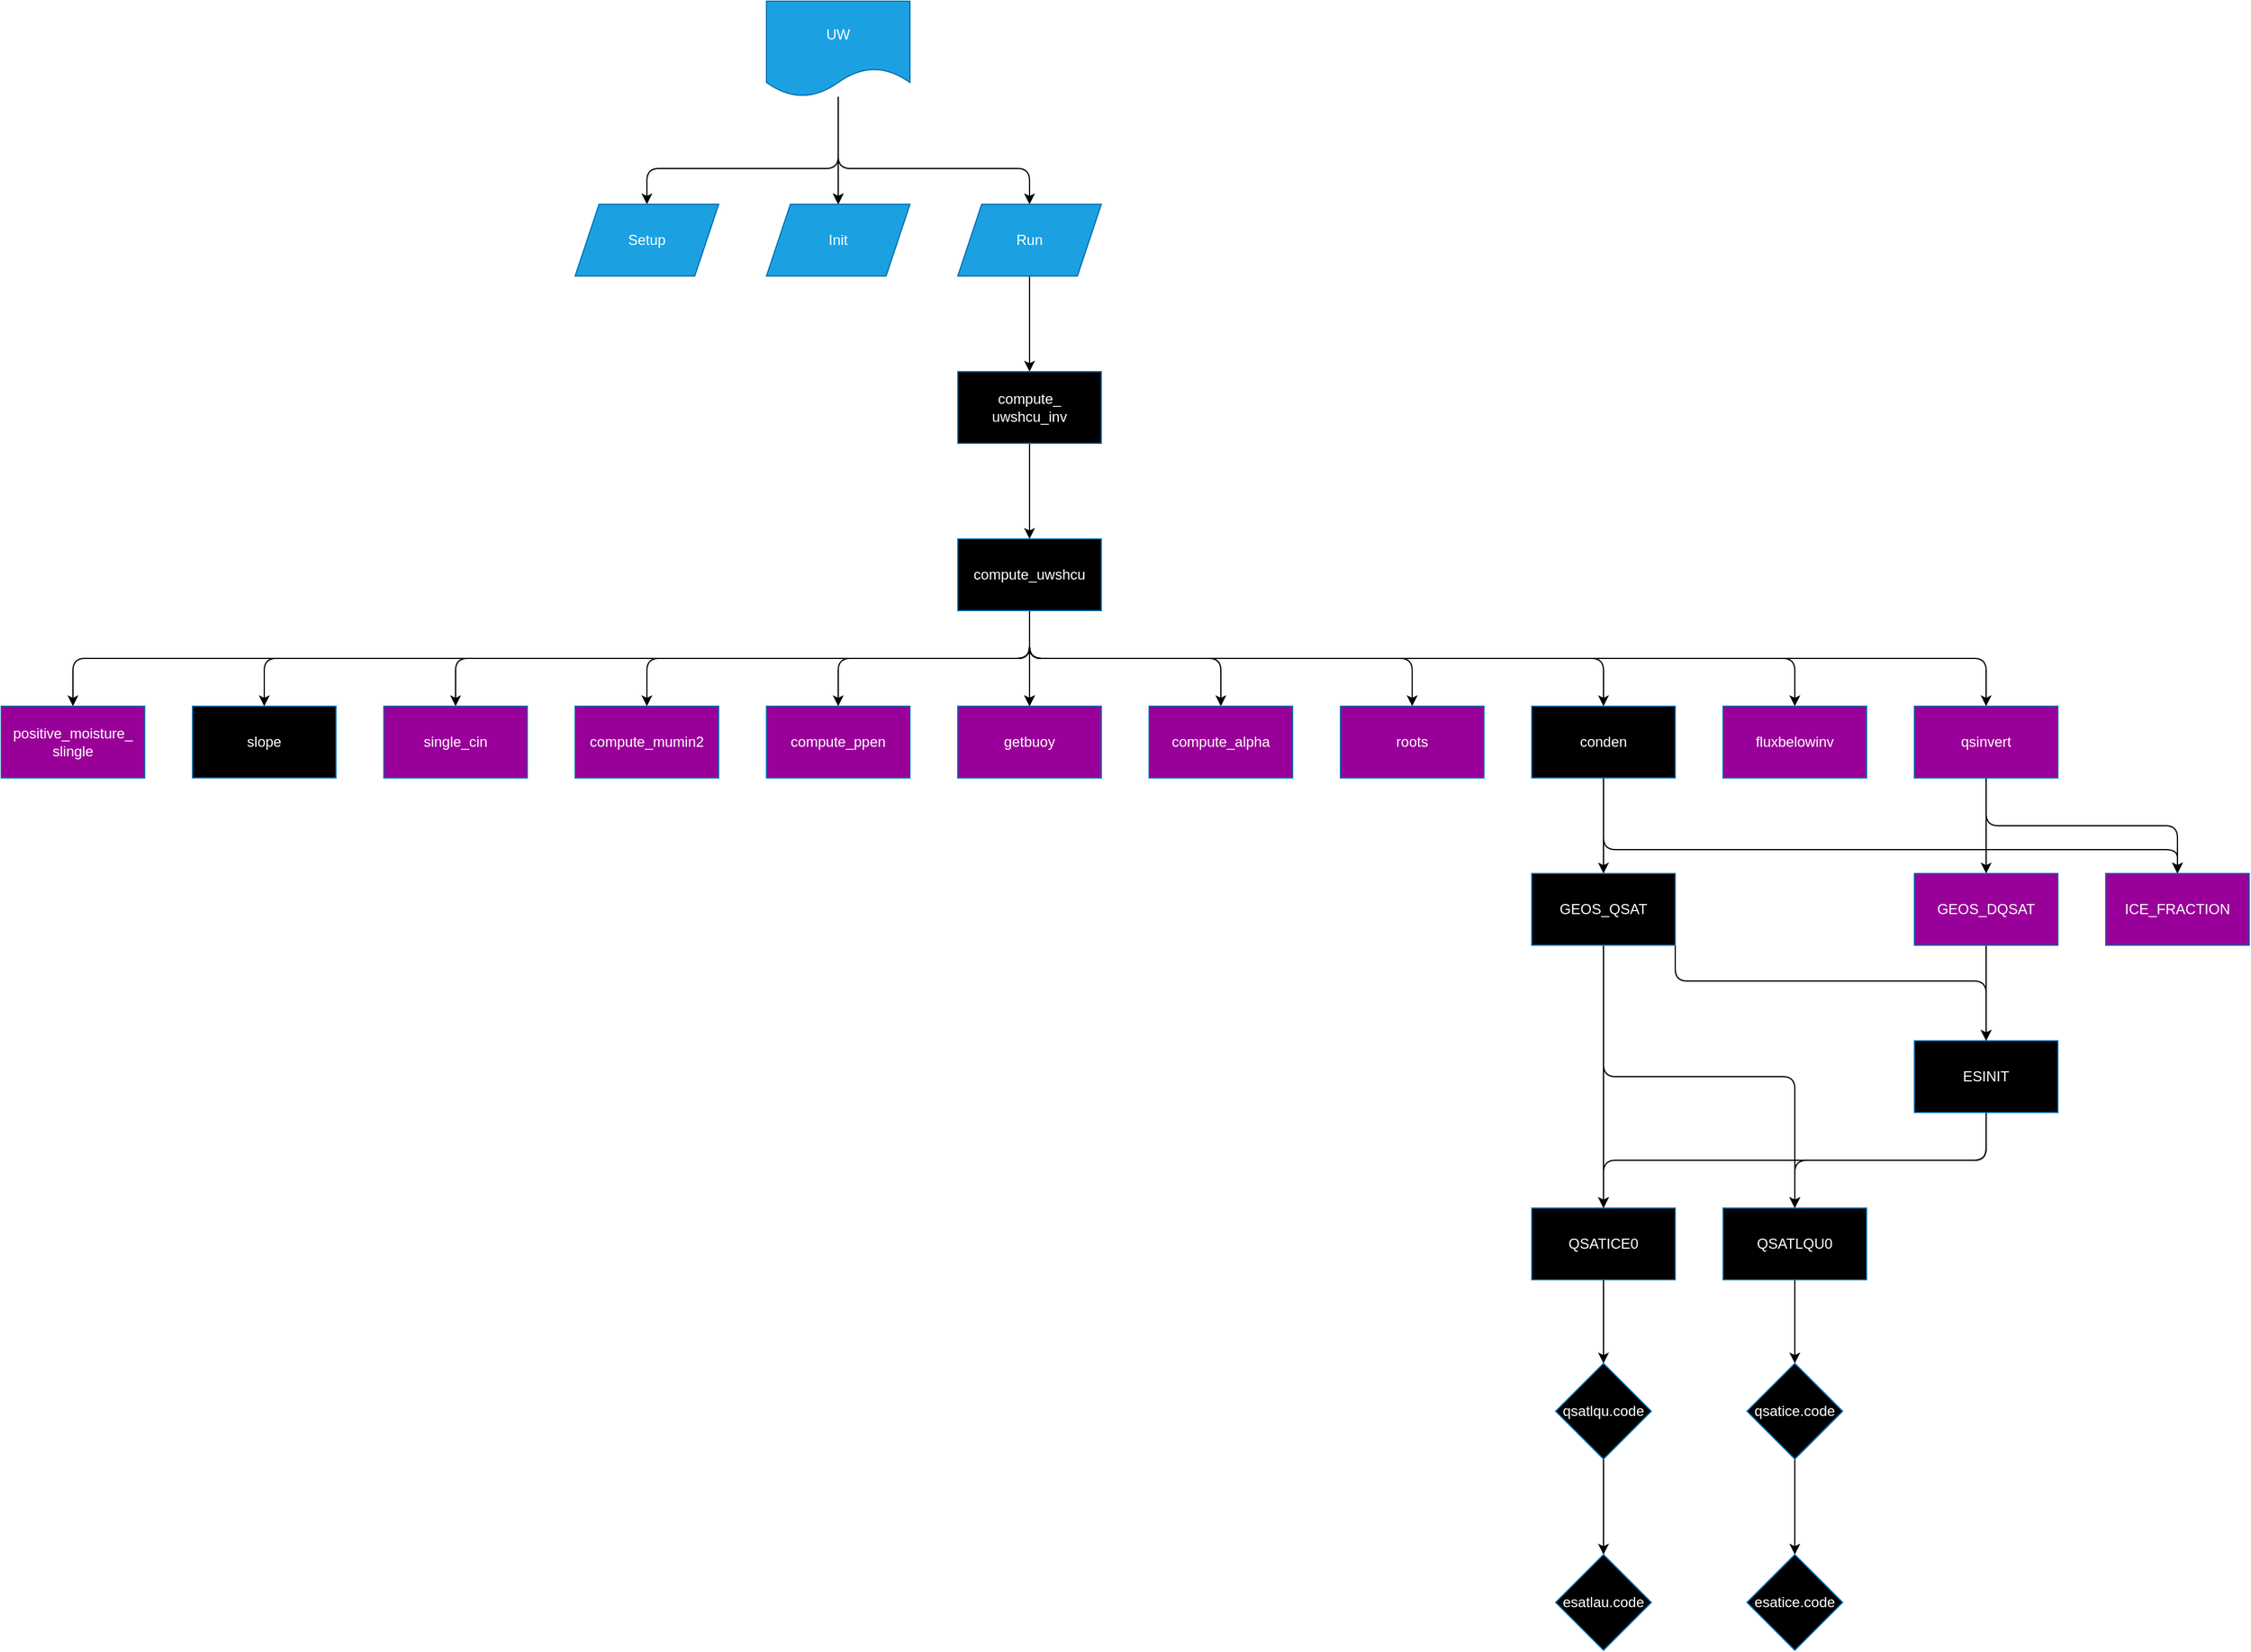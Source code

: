 <mxfile>
    <diagram name="Page-1" id="TWxsnh-rBOKwKERJ7GCM">
        <mxGraphModel dx="3004" dy="1267" grid="1" gridSize="10" guides="1" tooltips="1" connect="1" arrows="1" fold="1" page="1" pageScale="1" pageWidth="850" pageHeight="1100" math="0" shadow="0">
            <root>
                <mxCell id="0"/>
                <mxCell id="1" parent="0"/>
                <mxCell id="65" value="" style="edgeStyle=none;html=1;" edge="1" parent="1" source="63" target="64">
                    <mxGeometry relative="1" as="geometry"/>
                </mxCell>
                <mxCell id="66" value="" style="edgeStyle=orthogonalEdgeStyle;html=1;" edge="1" parent="1" source="63" target="64">
                    <mxGeometry relative="1" as="geometry"/>
                </mxCell>
                <mxCell id="70" value="" style="edgeStyle=orthogonalEdgeStyle;html=1;" edge="1" parent="1" target="69">
                    <mxGeometry relative="1" as="geometry">
                        <mxPoint x="440" y="360" as="sourcePoint"/>
                        <Array as="points">
                            <mxPoint x="440" y="420"/>
                            <mxPoint x="280" y="420"/>
                        </Array>
                    </mxGeometry>
                </mxCell>
                <mxCell id="72" value="" style="edgeStyle=orthogonalEdgeStyle;html=1;" edge="1" parent="1" target="71">
                    <mxGeometry relative="1" as="geometry">
                        <mxPoint x="440" y="360" as="sourcePoint"/>
                        <Array as="points">
                            <mxPoint x="440" y="420"/>
                            <mxPoint x="600" y="420"/>
                        </Array>
                    </mxGeometry>
                </mxCell>
                <mxCell id="63" value="UW" style="shape=document;whiteSpace=wrap;html=1;boundedLbl=1;fillColor=#1ba1e2;fontColor=#ffffff;strokeColor=#006EAF;" vertex="1" parent="1">
                    <mxGeometry x="380" y="280" width="120" height="80" as="geometry"/>
                </mxCell>
                <mxCell id="64" value="Init" style="shape=parallelogram;perimeter=parallelogramPerimeter;whiteSpace=wrap;html=1;fixedSize=1;fillColor=#1ba1e2;strokeColor=#006EAF;fontColor=#ffffff;" vertex="1" parent="1">
                    <mxGeometry x="380" y="450" width="120" height="60" as="geometry"/>
                </mxCell>
                <mxCell id="69" value="Setup" style="shape=parallelogram;perimeter=parallelogramPerimeter;whiteSpace=wrap;html=1;fixedSize=1;fillColor=#1ba1e2;strokeColor=#006EAF;fontColor=#ffffff;" vertex="1" parent="1">
                    <mxGeometry x="220" y="450" width="120" height="60" as="geometry"/>
                </mxCell>
                <mxCell id="74" value="" style="edgeStyle=orthogonalEdgeStyle;html=1;" edge="1" parent="1" source="71" target="73">
                    <mxGeometry relative="1" as="geometry"/>
                </mxCell>
                <mxCell id="71" value="Run" style="shape=parallelogram;perimeter=parallelogramPerimeter;whiteSpace=wrap;html=1;fixedSize=1;fillColor=#1ba1e2;strokeColor=#006EAF;fontColor=#ffffff;" vertex="1" parent="1">
                    <mxGeometry x="540" y="450" width="120" height="60" as="geometry"/>
                </mxCell>
                <mxCell id="76" value="" style="edgeStyle=orthogonalEdgeStyle;html=1;" edge="1" parent="1" source="73" target="75">
                    <mxGeometry relative="1" as="geometry"/>
                </mxCell>
                <mxCell id="73" value="compute_ uwshcu_inv" style="whiteSpace=wrap;html=1;fillColor=#000000;strokeColor=#006EAF;fontColor=#ffffff;" vertex="1" parent="1">
                    <mxGeometry x="540" y="590" width="120" height="60" as="geometry"/>
                </mxCell>
                <mxCell id="78" value="" style="edgeStyle=orthogonalEdgeStyle;html=1;" edge="1" parent="1" source="75" target="77">
                    <mxGeometry relative="1" as="geometry"/>
                </mxCell>
                <mxCell id="80" value="" style="edgeStyle=orthogonalEdgeStyle;html=1;exitX=0.5;exitY=1;exitDx=0;exitDy=0;" edge="1" parent="1" source="75" target="79">
                    <mxGeometry relative="1" as="geometry"/>
                </mxCell>
                <mxCell id="82" value="" style="edgeStyle=orthogonalEdgeStyle;html=1;exitX=0.5;exitY=1;exitDx=0;exitDy=0;" edge="1" parent="1" source="75" target="81">
                    <mxGeometry relative="1" as="geometry"/>
                </mxCell>
                <mxCell id="83" value="" style="edgeStyle=orthogonalEdgeStyle;html=1;" edge="1" parent="1" source="75" target="77">
                    <mxGeometry relative="1" as="geometry"/>
                </mxCell>
                <mxCell id="87" value="" style="edgeStyle=orthogonalEdgeStyle;html=1;exitX=0.5;exitY=1;exitDx=0;exitDy=0;" edge="1" parent="1" source="75" target="86">
                    <mxGeometry relative="1" as="geometry"/>
                </mxCell>
                <mxCell id="89" value="" style="edgeStyle=orthogonalEdgeStyle;html=1;exitX=0.5;exitY=1;exitDx=0;exitDy=0;" edge="1" parent="1" source="75" target="88">
                    <mxGeometry relative="1" as="geometry"/>
                </mxCell>
                <mxCell id="91" value="" style="edgeStyle=orthogonalEdgeStyle;html=1;exitX=0.5;exitY=1;exitDx=0;exitDy=0;" edge="1" parent="1" source="75" target="90">
                    <mxGeometry relative="1" as="geometry"/>
                </mxCell>
                <mxCell id="93" value="" style="edgeStyle=orthogonalEdgeStyle;html=1;exitX=0.5;exitY=1;exitDx=0;exitDy=0;" edge="1" parent="1" source="75" target="92">
                    <mxGeometry relative="1" as="geometry"/>
                </mxCell>
                <mxCell id="95" value="" style="edgeStyle=orthogonalEdgeStyle;html=1;exitX=0.5;exitY=1;exitDx=0;exitDy=0;" edge="1" parent="1" source="75" target="94">
                    <mxGeometry relative="1" as="geometry"/>
                </mxCell>
                <mxCell id="97" value="" style="edgeStyle=orthogonalEdgeStyle;html=1;exitX=0.5;exitY=1;exitDx=0;exitDy=0;" edge="1" parent="1" source="75" target="96">
                    <mxGeometry relative="1" as="geometry"/>
                </mxCell>
                <mxCell id="99" value="" style="edgeStyle=orthogonalEdgeStyle;html=1;exitX=0.5;exitY=1;exitDx=0;exitDy=0;" edge="1" parent="1" source="75" target="98">
                    <mxGeometry relative="1" as="geometry"/>
                </mxCell>
                <mxCell id="101" value="" style="edgeStyle=orthogonalEdgeStyle;html=1;exitX=0.5;exitY=1;exitDx=0;exitDy=0;" edge="1" parent="1" source="75" target="100">
                    <mxGeometry relative="1" as="geometry"/>
                </mxCell>
                <mxCell id="75" value="compute_uwshcu" style="whiteSpace=wrap;html=1;fillColor=#000000;strokeColor=#006EAF;fontColor=#ffffff;" vertex="1" parent="1">
                    <mxGeometry x="540" y="730" width="120" height="60" as="geometry"/>
                </mxCell>
                <mxCell id="77" value="getbuoy&lt;br&gt;" style="whiteSpace=wrap;html=1;fillColor=#990099;strokeColor=#006EAF;fontColor=#ffffff;" vertex="1" parent="1">
                    <mxGeometry x="540" y="870" width="120" height="60" as="geometry"/>
                </mxCell>
                <mxCell id="79" value="compute_ppen" style="whiteSpace=wrap;html=1;fillColor=#990099;strokeColor=#006EAF;fontColor=#ffffff;" vertex="1" parent="1">
                    <mxGeometry x="380" y="870" width="120" height="60" as="geometry"/>
                </mxCell>
                <mxCell id="81" value="compute_alpha" style="whiteSpace=wrap;html=1;fillColor=#990099;strokeColor=#006EAF;fontColor=#ffffff;" vertex="1" parent="1">
                    <mxGeometry x="700" y="870" width="120" height="60" as="geometry"/>
                </mxCell>
                <mxCell id="86" value="compute_mumin2" style="whiteSpace=wrap;html=1;fillColor=#990099;strokeColor=#006EAF;fontColor=#ffffff;" vertex="1" parent="1">
                    <mxGeometry x="220" y="870" width="120" height="60" as="geometry"/>
                </mxCell>
                <mxCell id="88" value="roots" style="whiteSpace=wrap;html=1;fillColor=#990099;strokeColor=#006EAF;fontColor=#ffffff;" vertex="1" parent="1">
                    <mxGeometry x="860" y="870" width="120" height="60" as="geometry"/>
                </mxCell>
                <mxCell id="90" value="single_cin" style="whiteSpace=wrap;html=1;fillColor=#990099;strokeColor=#006EAF;fontColor=#ffffff;" vertex="1" parent="1">
                    <mxGeometry x="60" y="870" width="120" height="60" as="geometry"/>
                </mxCell>
                <mxCell id="109" value="" style="edgeStyle=orthogonalEdgeStyle;html=1;" edge="1" parent="1" source="92" target="108">
                    <mxGeometry relative="1" as="geometry"/>
                </mxCell>
                <mxCell id="112" value="" style="edgeStyle=orthogonalEdgeStyle;html=1;exitX=0.5;exitY=1;exitDx=0;exitDy=0;entryX=0.5;entryY=0;entryDx=0;entryDy=0;" edge="1" parent="1" source="92" target="104">
                    <mxGeometry relative="1" as="geometry">
                        <mxPoint x="1080" y="940" as="sourcePoint"/>
                        <mxPoint x="920" y="1020" as="targetPoint"/>
                        <Array as="points">
                            <mxPoint x="1080" y="990"/>
                            <mxPoint x="1560" y="990"/>
                        </Array>
                    </mxGeometry>
                </mxCell>
                <mxCell id="92" value="conden" style="whiteSpace=wrap;html=1;fillColor=#000000;strokeColor=#006EAF;fontColor=#ffffff;" vertex="1" parent="1">
                    <mxGeometry x="1020" y="870" width="120" height="60" as="geometry"/>
                </mxCell>
                <mxCell id="94" value="slope" style="whiteSpace=wrap;html=1;fillColor=#000000;strokeColor=#006EAF;fontColor=#ffffff;" vertex="1" parent="1">
                    <mxGeometry x="-100" y="870" width="120" height="60" as="geometry"/>
                </mxCell>
                <mxCell id="96" value="fluxbelowinv" style="whiteSpace=wrap;html=1;fillColor=#990099;strokeColor=#006EAF;fontColor=#ffffff;" vertex="1" parent="1">
                    <mxGeometry x="1180" y="870" width="120" height="60" as="geometry"/>
                </mxCell>
                <mxCell id="98" value="positive_moisture_ slingle" style="whiteSpace=wrap;html=1;fillColor=#990099;strokeColor=#006EAF;fontColor=#ffffff;" vertex="1" parent="1">
                    <mxGeometry x="-260" y="870" width="120" height="60" as="geometry"/>
                </mxCell>
                <mxCell id="103" value="" style="edgeStyle=orthogonalEdgeStyle;html=1;" edge="1" parent="1" source="100" target="102">
                    <mxGeometry relative="1" as="geometry"/>
                </mxCell>
                <mxCell id="105" value="" style="edgeStyle=orthogonalEdgeStyle;html=1;exitX=0.5;exitY=1;exitDx=0;exitDy=0;" edge="1" parent="1" source="100" target="104">
                    <mxGeometry relative="1" as="geometry"/>
                </mxCell>
                <mxCell id="100" value="qsinvert" style="whiteSpace=wrap;html=1;fillColor=#990099;strokeColor=#006EAF;fontColor=#ffffff;" vertex="1" parent="1">
                    <mxGeometry x="1340" y="870" width="120" height="60" as="geometry"/>
                </mxCell>
                <mxCell id="107" value="" style="edgeStyle=orthogonalEdgeStyle;html=1;" edge="1" parent="1" source="102" target="106">
                    <mxGeometry relative="1" as="geometry"/>
                </mxCell>
                <mxCell id="102" value="GEOS_DQSAT" style="whiteSpace=wrap;html=1;fillColor=#990099;strokeColor=#006EAF;fontColor=#ffffff;" vertex="1" parent="1">
                    <mxGeometry x="1340" y="1010" width="120" height="60" as="geometry"/>
                </mxCell>
                <mxCell id="104" value="ICE_FRACTION" style="whiteSpace=wrap;html=1;fillColor=#990099;strokeColor=#006EAF;fontColor=#ffffff;" vertex="1" parent="1">
                    <mxGeometry x="1500" y="1010" width="120" height="60" as="geometry"/>
                </mxCell>
                <mxCell id="115" value="" style="edgeStyle=orthogonalEdgeStyle;html=1;exitX=0.5;exitY=1;exitDx=0;exitDy=0;" edge="1" parent="1" source="106" target="114">
                    <mxGeometry relative="1" as="geometry"/>
                </mxCell>
                <mxCell id="117" value="" style="edgeStyle=orthogonalEdgeStyle;html=1;exitX=0.5;exitY=1;exitDx=0;exitDy=0;" edge="1" parent="1" source="106" target="116">
                    <mxGeometry relative="1" as="geometry"/>
                </mxCell>
                <mxCell id="106" value="ESINIT" style="whiteSpace=wrap;html=1;fillColor=#000000;strokeColor=#006EAF;fontColor=#ffffff;" vertex="1" parent="1">
                    <mxGeometry x="1340" y="1150" width="120" height="60" as="geometry"/>
                </mxCell>
                <mxCell id="113" style="edgeStyle=orthogonalEdgeStyle;html=1;exitX=1;exitY=0.5;exitDx=0;exitDy=0;" edge="1" parent="1" source="108" target="106">
                    <mxGeometry relative="1" as="geometry">
                        <Array as="points">
                            <mxPoint x="1140" y="1100"/>
                            <mxPoint x="1400" y="1100"/>
                        </Array>
                    </mxGeometry>
                </mxCell>
                <mxCell id="118" style="edgeStyle=orthogonalEdgeStyle;html=1;exitX=0.5;exitY=1;exitDx=0;exitDy=0;" edge="1" parent="1" source="108" target="114">
                    <mxGeometry relative="1" as="geometry"/>
                </mxCell>
                <mxCell id="119" style="edgeStyle=orthogonalEdgeStyle;html=1;exitX=0.5;exitY=1;exitDx=0;exitDy=0;entryX=0.5;entryY=0;entryDx=0;entryDy=0;" edge="1" parent="1" source="108" target="116">
                    <mxGeometry relative="1" as="geometry"/>
                </mxCell>
                <mxCell id="108" value="GEOS_QSAT" style="whiteSpace=wrap;html=1;fillColor=#000000;strokeColor=#006EAF;fontColor=#ffffff;" vertex="1" parent="1">
                    <mxGeometry x="1020" y="1010" width="120" height="60" as="geometry"/>
                </mxCell>
                <mxCell id="121" value="" style="edgeStyle=orthogonalEdgeStyle;html=1;" edge="1" parent="1" source="114" target="120">
                    <mxGeometry relative="1" as="geometry"/>
                </mxCell>
                <mxCell id="114" value="QSATICE0" style="whiteSpace=wrap;html=1;fillColor=#000000;strokeColor=#006EAF;fontColor=#ffffff;" vertex="1" parent="1">
                    <mxGeometry x="1020" y="1290" width="120" height="60" as="geometry"/>
                </mxCell>
                <mxCell id="125" value="" style="edgeStyle=orthogonalEdgeStyle;html=1;" edge="1" parent="1" source="116" target="124">
                    <mxGeometry relative="1" as="geometry"/>
                </mxCell>
                <mxCell id="116" value="QSATLQU0" style="whiteSpace=wrap;html=1;fillColor=#000000;strokeColor=#006EAF;fontColor=#ffffff;" vertex="1" parent="1">
                    <mxGeometry x="1180" y="1290" width="120" height="60" as="geometry"/>
                </mxCell>
                <mxCell id="123" value="" style="edgeStyle=orthogonalEdgeStyle;html=1;" edge="1" parent="1" source="120" target="122">
                    <mxGeometry relative="1" as="geometry"/>
                </mxCell>
                <mxCell id="120" value="qsatlqu.code" style="rhombus;whiteSpace=wrap;html=1;fillColor=#000000;strokeColor=#006EAF;fontColor=#ffffff;" vertex="1" parent="1">
                    <mxGeometry x="1040" y="1420" width="80" height="80" as="geometry"/>
                </mxCell>
                <mxCell id="122" value="esatlau.code" style="rhombus;whiteSpace=wrap;html=1;fillColor=#000000;strokeColor=#006EAF;fontColor=#ffffff;" vertex="1" parent="1">
                    <mxGeometry x="1040" y="1580" width="80" height="80" as="geometry"/>
                </mxCell>
                <mxCell id="127" value="" style="edgeStyle=orthogonalEdgeStyle;html=1;" edge="1" parent="1" source="124" target="126">
                    <mxGeometry relative="1" as="geometry"/>
                </mxCell>
                <mxCell id="124" value="qsatice.code" style="rhombus;whiteSpace=wrap;html=1;fillColor=#000000;strokeColor=#006EAF;fontColor=#ffffff;" vertex="1" parent="1">
                    <mxGeometry x="1200" y="1420" width="80" height="80" as="geometry"/>
                </mxCell>
                <mxCell id="126" value="esatice.code" style="rhombus;whiteSpace=wrap;html=1;fillColor=#000000;strokeColor=#006EAF;fontColor=#ffffff;" vertex="1" parent="1">
                    <mxGeometry x="1200" y="1580" width="80" height="80" as="geometry"/>
                </mxCell>
            </root>
        </mxGraphModel>
    </diagram>
</mxfile>